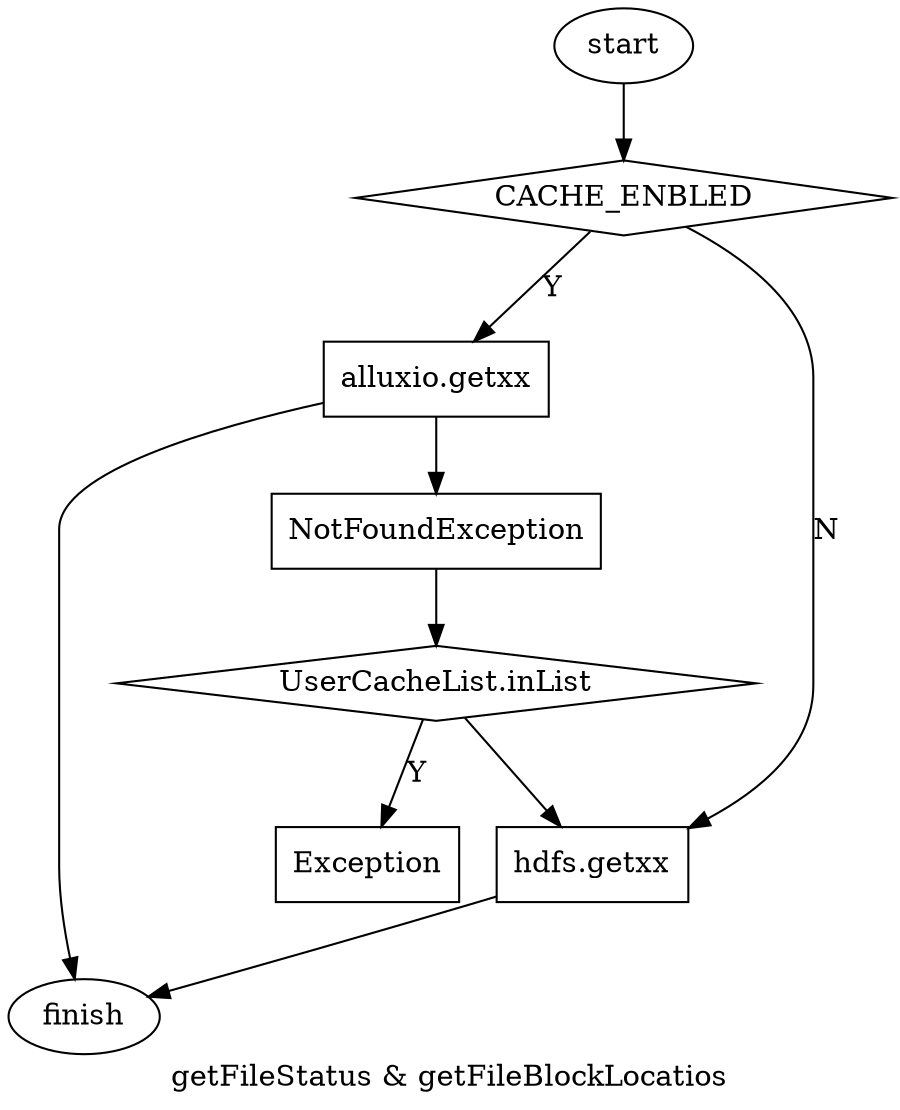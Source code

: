 digraph get{
	label = "getFileStatus & getFileBlockLocatios"
	CACHE_ENBLED[shape=diamond];
	start[shape=ellipse];
	finish[shape=ellipse];
	aGetFinished[shape = box, label = "alluxio.getxx"];
	hGet[shape = box, label = "hdfs.getxx"];
	inList[shape = diamond, label = "UserCacheList.inList"];
	NotFoundException[shape = box, label = "NotFoundException"];
	Exception[shape = box, label = "Exception"];
	start ->CACHE_ENBLED;
	CACHE_ENBLED -> hGet[label = "N"];
	CACHE_ENBLED -> aGetFinished[label = "Y"];
	aGetFinished -> NotFoundException;
	NotFoundException -> inList;
	inList -> Exception[label = "Y"];
	inList -> hGet;
	aGetFinished -> finish;
	hGet -> finish;
}
